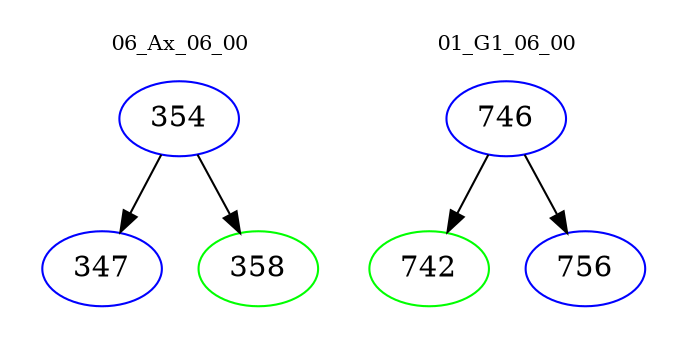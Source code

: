digraph{
subgraph cluster_0 {
color = white
label = "06_Ax_06_00";
fontsize=10;
T0_354 [label="354", color="blue"]
T0_354 -> T0_347 [color="black"]
T0_347 [label="347", color="blue"]
T0_354 -> T0_358 [color="black"]
T0_358 [label="358", color="green"]
}
subgraph cluster_1 {
color = white
label = "01_G1_06_00";
fontsize=10;
T1_746 [label="746", color="blue"]
T1_746 -> T1_742 [color="black"]
T1_742 [label="742", color="green"]
T1_746 -> T1_756 [color="black"]
T1_756 [label="756", color="blue"]
}
}
